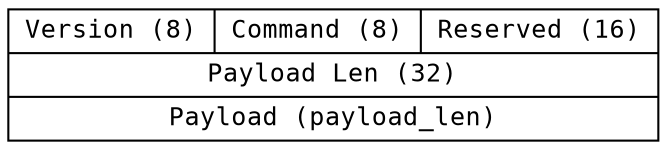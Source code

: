 digraph evt_log_cmd {
    node [shape=record, fontname=Courier, fontsize=12];

    evt_log_cmd [
        label="{
            { Version (8) | Command (8) | Reserved (16) } | { Payload Len (32) } | { Payload (payload_len) }
        }"
    ];
}
